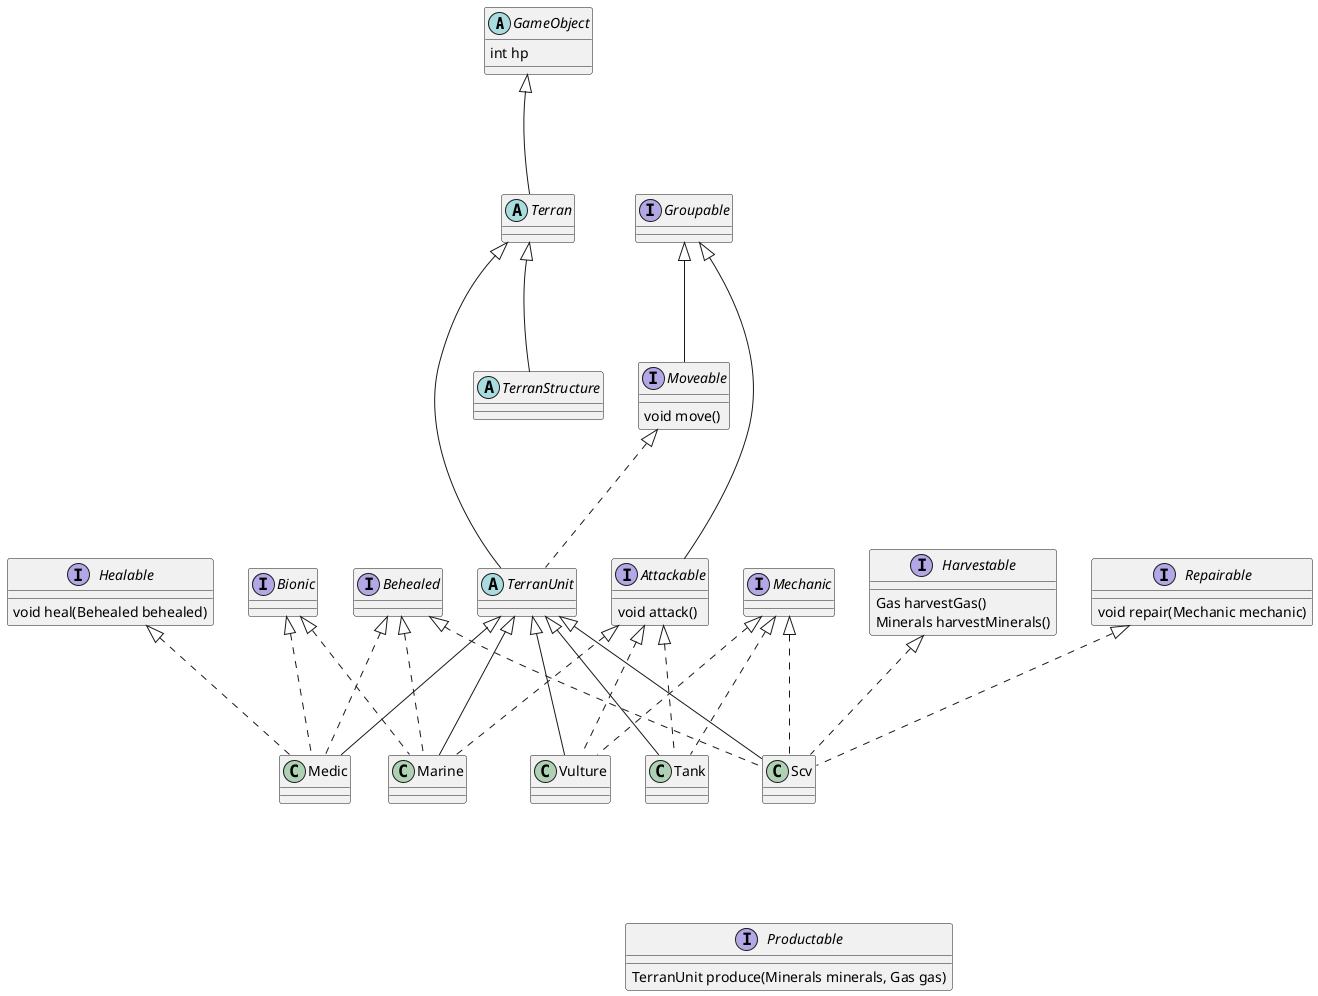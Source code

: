 @startuml

skinparam ranksep 120

'게임 오브젝트
abstract class GameObject {
    int hp
}

' 테란 계층구조
abstract class Terran extends GameObject

abstract class TerranUnit extends Terran implements Moveable

abstract class TerranStructure extends Terran

' 테란 유닛
class Marine extends TerranUnit implements Attackable, Bionic, Behealed

class Medic extends TerranUnit implements Healable, Bionic, Behealed

class Tank extends TerranUnit implements Attackable, Mechanic

class Vulture extends TerranUnit implements Attackable, Mechanic

class Scv extends TerranUnit implements Harvestable, Repairable, Mechanic, Behealed

' 인터페이스
interface Healable {
    void heal(Behealed behealed)
}

interface Repairable {
    void repair(Mechanic mechanic)
}

interface Harvestable {
    Gas harvestGas()
    Minerals harvestMinerals()
}

interface Attackable implements Groupable {
    void attack()
}

interface Behealed { }

interface Bionic { }

interface Mechanic { }

interface Moveable implements Groupable {
    void move()
}

interface Groupable { }

interface Productable {
    TerranUnit produce(Minerals minerals, Gas gas)
}

GameObject -[hidden]-> Terran
GameObject -[hidden]-> Groupable
Terran -[hidden]-> TerranUnit
Terran -[hidden]-> TerranStructure
Scv -[hidden]-> Productable

@enduml